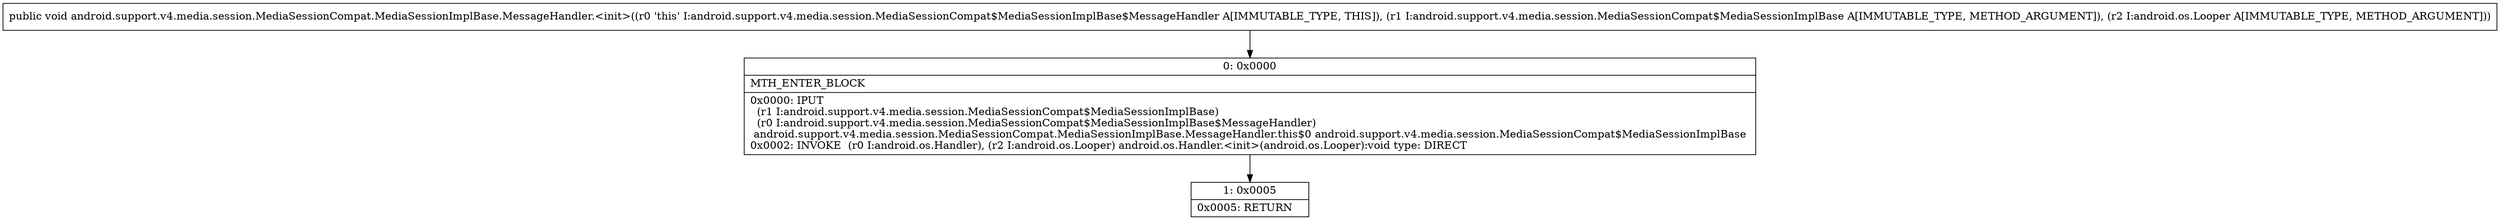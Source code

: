 digraph "CFG forandroid.support.v4.media.session.MediaSessionCompat.MediaSessionImplBase.MessageHandler.\<init\>(Landroid\/support\/v4\/media\/session\/MediaSessionCompat$MediaSessionImplBase;Landroid\/os\/Looper;)V" {
Node_0 [shape=record,label="{0\:\ 0x0000|MTH_ENTER_BLOCK\l|0x0000: IPUT  \l  (r1 I:android.support.v4.media.session.MediaSessionCompat$MediaSessionImplBase)\l  (r0 I:android.support.v4.media.session.MediaSessionCompat$MediaSessionImplBase$MessageHandler)\l android.support.v4.media.session.MediaSessionCompat.MediaSessionImplBase.MessageHandler.this$0 android.support.v4.media.session.MediaSessionCompat$MediaSessionImplBase \l0x0002: INVOKE  (r0 I:android.os.Handler), (r2 I:android.os.Looper) android.os.Handler.\<init\>(android.os.Looper):void type: DIRECT \l}"];
Node_1 [shape=record,label="{1\:\ 0x0005|0x0005: RETURN   \l}"];
MethodNode[shape=record,label="{public void android.support.v4.media.session.MediaSessionCompat.MediaSessionImplBase.MessageHandler.\<init\>((r0 'this' I:android.support.v4.media.session.MediaSessionCompat$MediaSessionImplBase$MessageHandler A[IMMUTABLE_TYPE, THIS]), (r1 I:android.support.v4.media.session.MediaSessionCompat$MediaSessionImplBase A[IMMUTABLE_TYPE, METHOD_ARGUMENT]), (r2 I:android.os.Looper A[IMMUTABLE_TYPE, METHOD_ARGUMENT])) }"];
MethodNode -> Node_0;
Node_0 -> Node_1;
}

